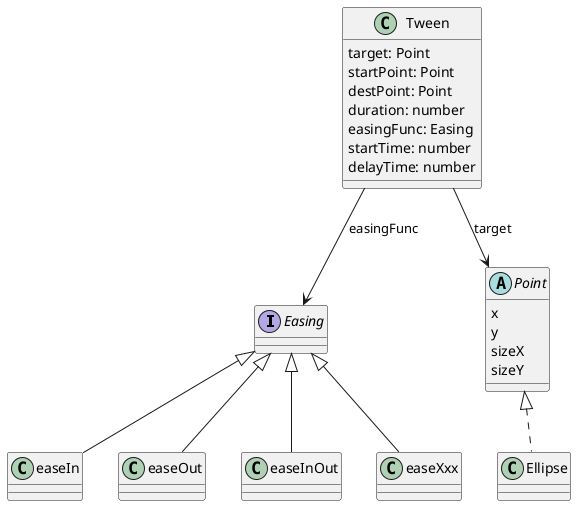 @startuml

interface Easing

class easeIn
class easeOut
class easeInOut
class easeXxx

abstract Point {
  x
  y
  sizeX
  sizeY
}

class Ellipse

class Tween {
  target: Point
  startPoint: Point
  destPoint: Point
  duration: number
  easingFunc: Easing
  startTime: number
  delayTime: number
}

Point <|.. Ellipse

Easing <|-- easeIn
Easing <|-- easeOut
Easing <|-- easeInOut
Easing <|-- easeXxx

Tween --> Point: target
Tween --> Easing: easingFunc

@enduml
